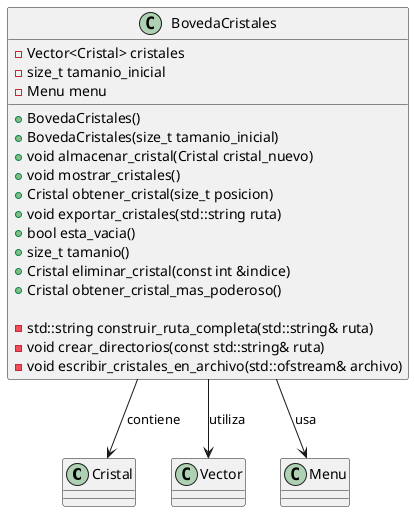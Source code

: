 @startuml
'https://plantuml.com/class-diagram
class Cristal
class Vector
class Menu

class BovedaCristales {
    - Vector<Cristal> cristales
    - size_t tamanio_inicial
    - Menu menu

    + BovedaCristales()
    + BovedaCristales(size_t tamanio_inicial)
    + void almacenar_cristal(Cristal cristal_nuevo)
    + void mostrar_cristales()
    + Cristal obtener_cristal(size_t posicion)
    + void exportar_cristales(std::string ruta)
    + bool esta_vacia()
    + size_t tamanio()
    + Cristal eliminar_cristal(const int &indice)
    + Cristal obtener_cristal_mas_poderoso()

    - std::string construir_ruta_completa(std::string& ruta)
    - void crear_directorios(const std::string& ruta)
    - void escribir_cristales_en_archivo(std::ofstream& archivo)
}

' Relaciones
BovedaCristales  -->  Cristal : "contiene"
BovedaCristales  --> Vector : "utiliza"
BovedaCristales  -->  Menu : "usa"
@enduml
